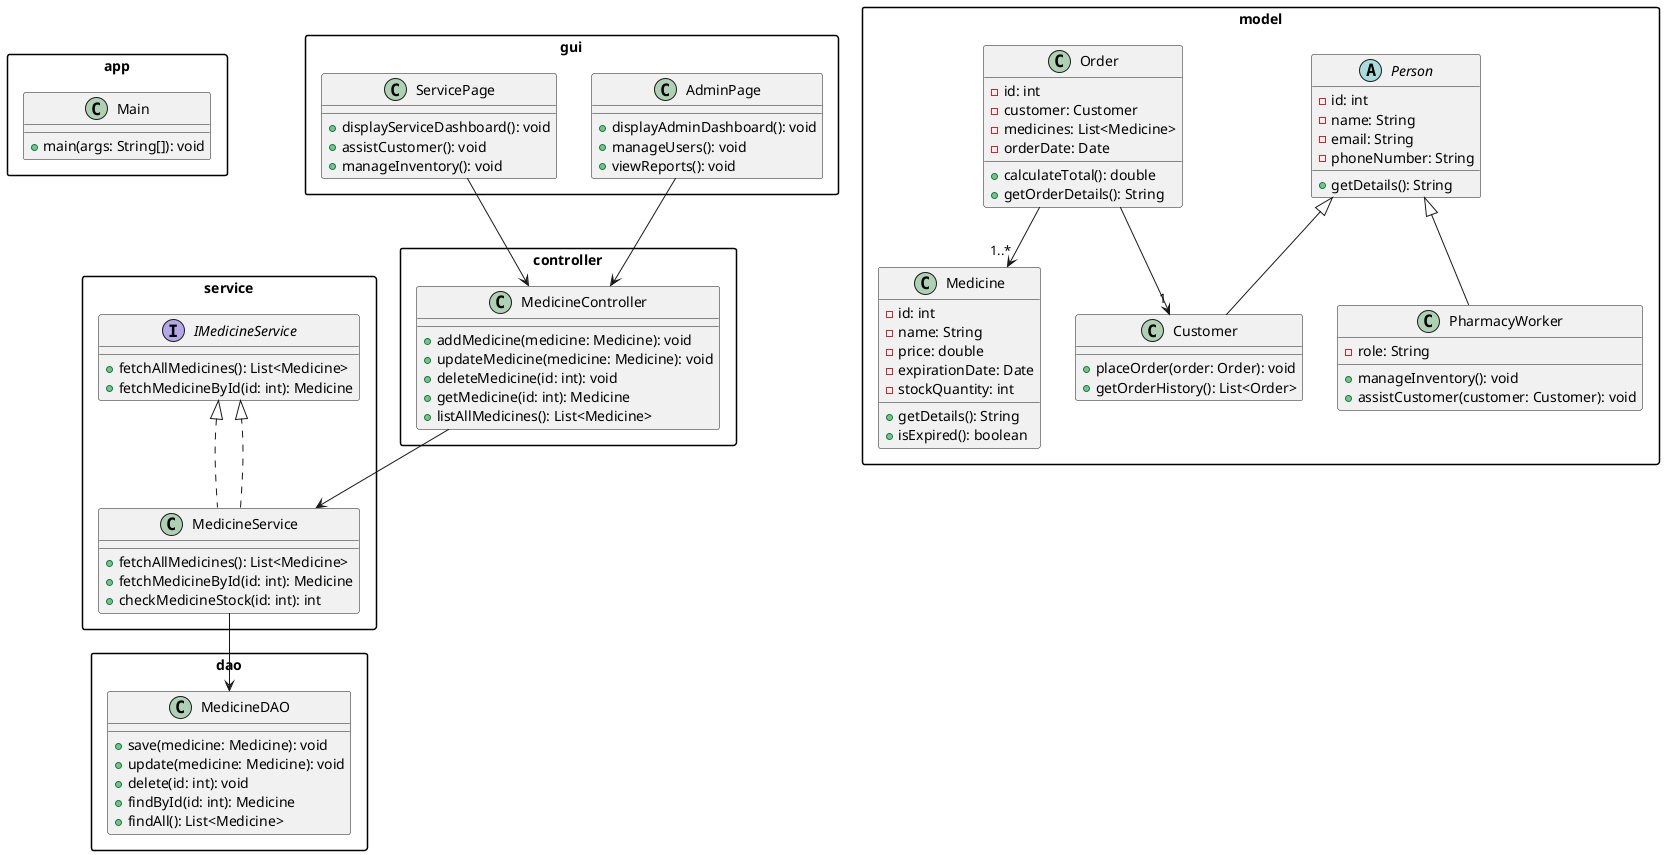 @startuml
' Set up styling
skinparam packageStyle rectangle

' Packages and Classes

package "app" {
  class Main {
    + main(args: String[]): void
  }
}

package "controller" {
  class MedicineController {
    + addMedicine(medicine: Medicine): void
    + updateMedicine(medicine: Medicine): void
    + deleteMedicine(id: int): void
    + getMedicine(id: int): Medicine
    + listAllMedicines(): List<Medicine>
  }
}

package "model" {
  abstract class Person {
    - id: int
    - name: String
    - email: String
    - phoneNumber: String
    + getDetails(): String
  }
  class Customer {
    + placeOrder(order: Order): void
    + getOrderHistory(): List<Order>
  }
  class PharmacyWorker {
    - role: String
    + manageInventory(): void
    + assistCustomer(customer: Customer): void
  }
  class Medicine {
    - id: int
    - name: String
    - price: double
    - expirationDate: Date
    - stockQuantity: int
    + getDetails(): String
    + isExpired(): boolean
  }
  class Order {
    - id: int
    - customer: Customer
    - medicines: List<Medicine>
    - orderDate: Date
    + calculateTotal(): double
    + getOrderDetails(): String
  }
}

package "service" {
  interface IMedicineService {
    + fetchAllMedicines(): List<Medicine>
    + fetchMedicineById(id: int): Medicine
  }
  class MedicineService implements IMedicineService {
    + fetchAllMedicines(): List<Medicine>
    + fetchMedicineById(id: int): Medicine
    + checkMedicineStock(id: int): int
  }
}

package "dao" {
  class MedicineDAO {
    + save(medicine: Medicine): void
    + update(medicine: Medicine): void
    + delete(id: int): void
    + findById(id: int): Medicine
    + findAll(): List<Medicine>
  }
}

package "gui" {
  class AdminPage {
    + displayAdminDashboard(): void
    + manageUsers(): void
    + viewReports(): void
  }
  class ServicePage {
    + displayServiceDashboard(): void
    + assistCustomer(): void
    + manageInventory(): void
  }
}

' Inheritance
Person <|-- Customer
Person <|-- PharmacyWorker
MedicineService ..|> IMedicineService

' Relationships
Order --> "1" Customer
Order --> "1..*" Medicine
MedicineController --> MedicineService
MedicineService --> MedicineDAO
AdminPage --> MedicineController
ServicePage --> MedicineController

@enduml